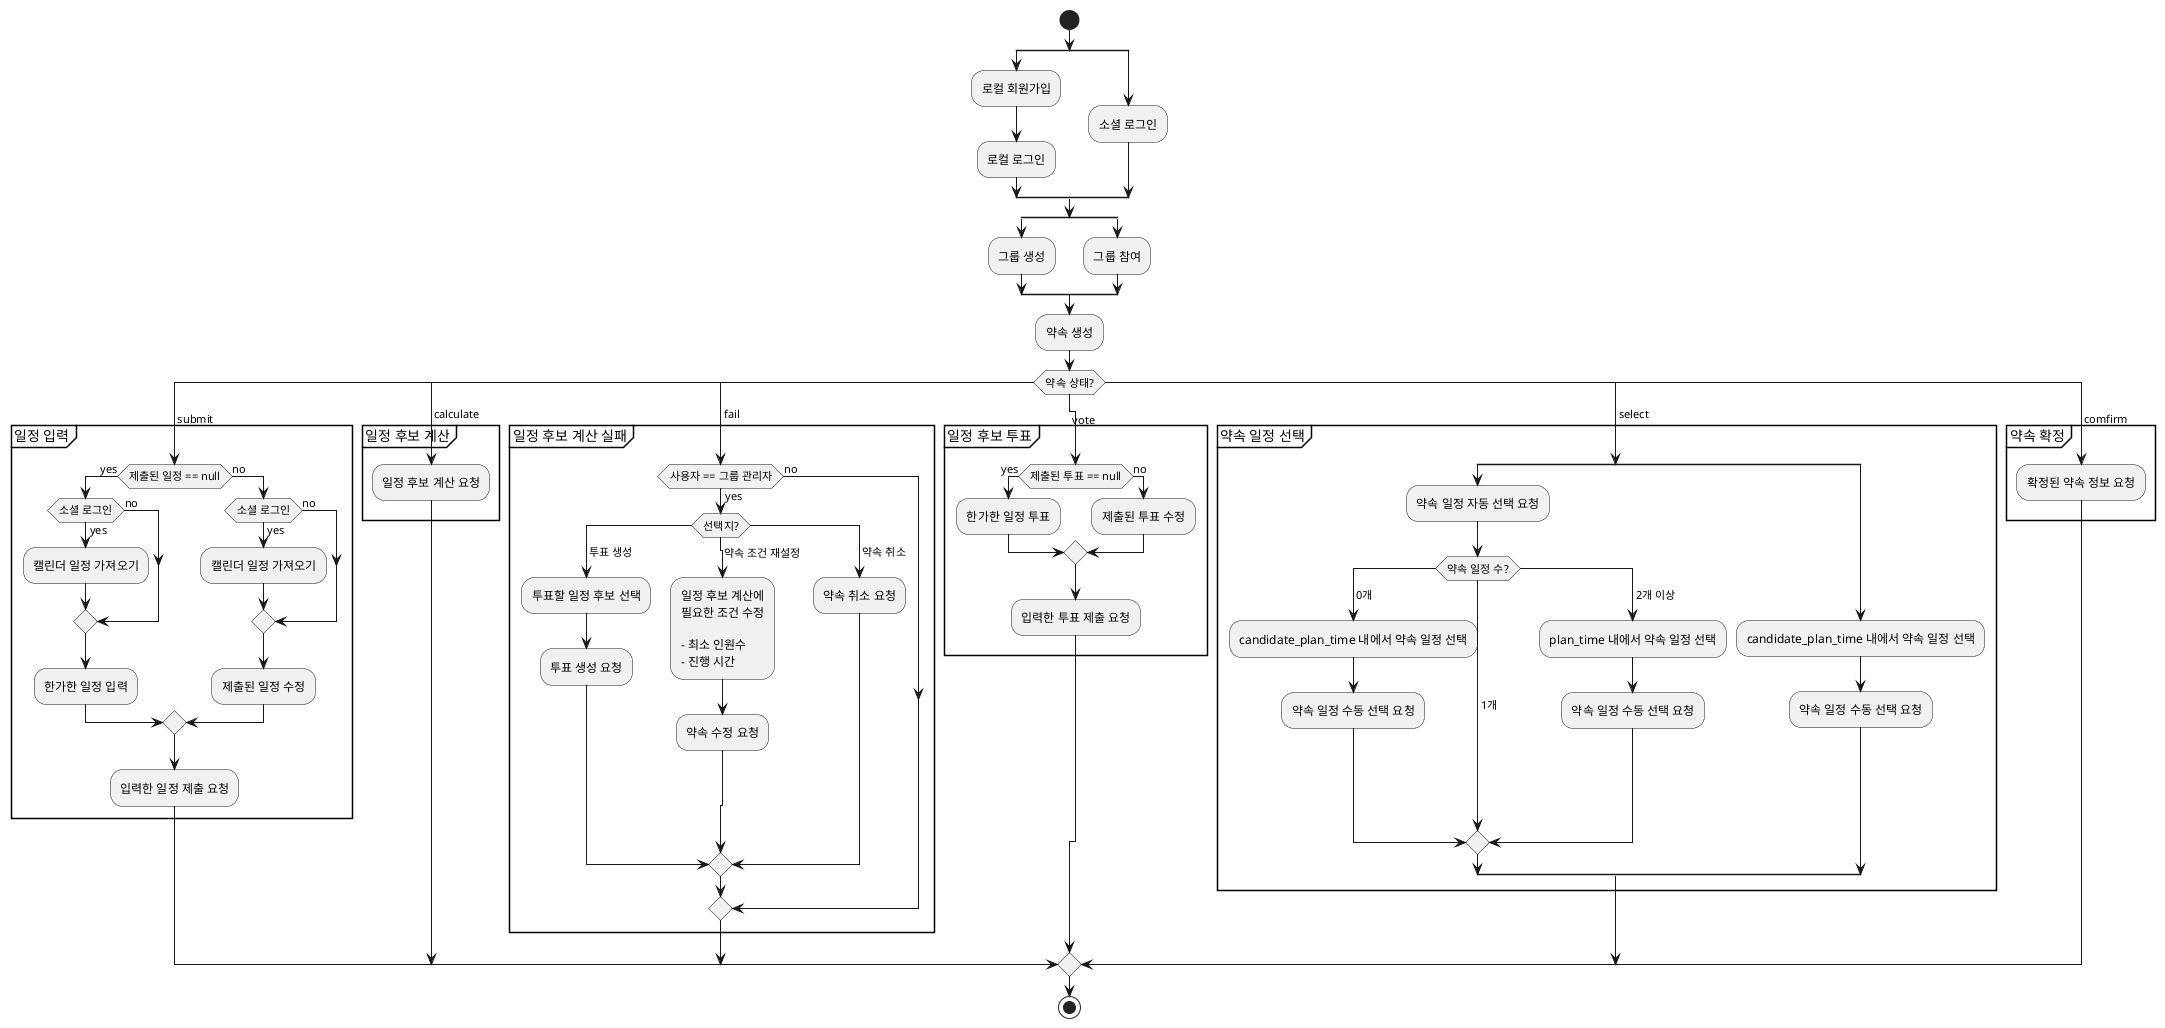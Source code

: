 @startuml flowChart
start
split
    :로컬 회원가입;
    :로컬 로그인;
split again
    :소셜 로그인;
end split
split
    :그룹 생성;
split again
    :그룹 참여;
end split
:약속 생성;

switch (약속 상태?)
case ( submit )
group 일정 입력
    if (제출된 일정 == null) then (yes)
        if (소셜 로그인) then (yes)
            :캘린더 일정 가져오기;
        else (no)
        endif
        :한가한 일정 입력;
    else (no)
        if (소셜 로그인) then (yes)
            :캘린더 일정 가져오기;
        else (no)
        endif
        :제출된 일정 수정;
    endif
    :입력한 일정 제출 요청;
end group

case ( calculate )
group 일정 후보 계산
    :일정 후보 계산 요청;
end group

case ( fail )
group 일정 후보 계산 실패
    if (사용자 == 그룹 관리자) then (yes)
        switch (선택지?)
        case ( 투표 생성 )
        :투표할 일정 후보 선택;
        :투표 생성 요청;

        case ( 약속 조건 재설정 )
        :일정 후보 계산에
        필요한 조건 수정
        
        - 최소 인원수
        - 진행 시간;
        :약속 수정 요청;

        case ( 약속 취소 )
        :약속 취소 요청;
        endswitch
    else (no)
    endif
end group

case ( vote )
group 일정 후보 투표
    if (제출된 투표 == null) then (yes)
        :한가한 일정 투표;
    else (no)
        :제출된 투표 수정;
    endif
    :입력한 투표 제출 요청;
end group

case ( select )
group 약속 일정 선택
    split
    :약속 일정 자동 선택 요청;
    switch (약속 일정 수?)
    case ( 0개 )
    :candidate_plan_time 내에서 약속 일정 선택;
    :약속 일정 수동 선택 요청;

    case ( 1개 )

    case ( 2개 이상 )
    :plan_time 내에서 약속 일정 선택;
    :약속 일정 수동 선택 요청;

    endswitch
    split again
    :candidate_plan_time 내에서 약속 일정 선택;
    :약속 일정 수동 선택 요청;
    end split
end group

case ( comfirm )
group 약속 확정
    :확정된 약속 정보 요청;
end group

endswitch
stop
@enduml

`group 약속 상태 업데이트 단계
`    if (약속 최대 인원수 != null) then (yes)
`        if (약속 최대 인원수 <= 제출된 일정 수) then (yes)
`            :약속 상태 변경
`            __sumbit__ to __calculate__;
`            stop
`        else (no)
`        endif
`    else (no)
`    endif
`
`    if (일정 제출 마감일 <= 현재 날짜) then (yes)
`        :약속 상태 변경
`        __sumbit__ to __calculate__;
`    else (no)
`    endif
`end group